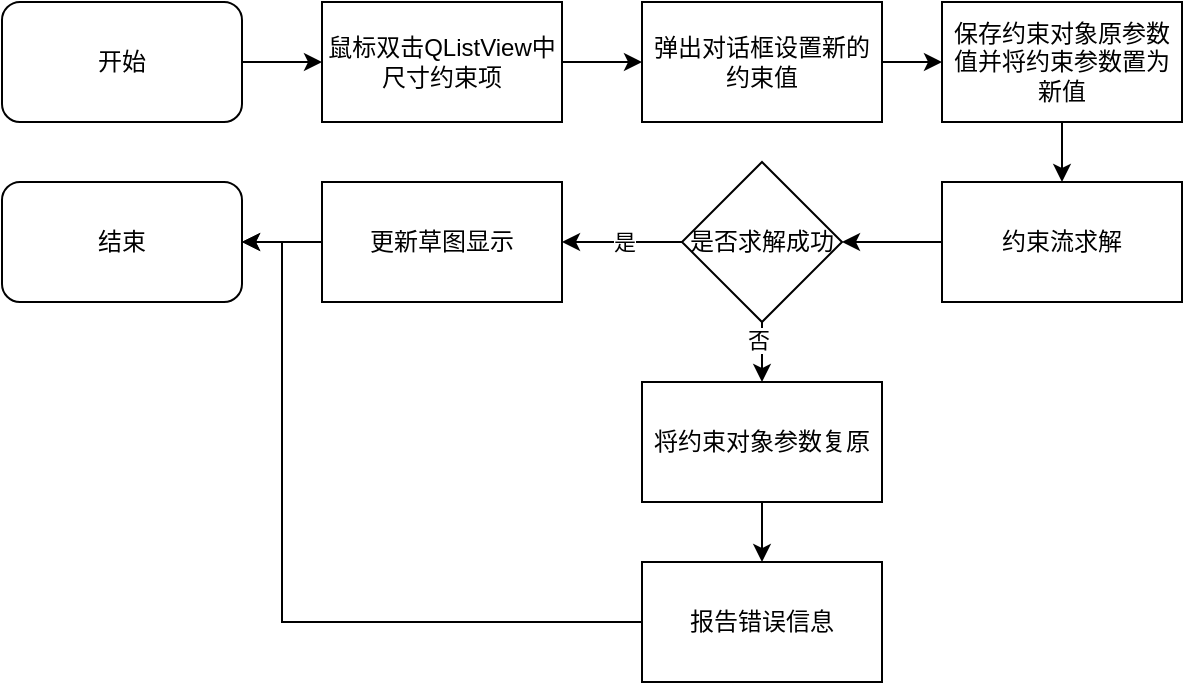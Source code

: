 <mxfile version="22.0.8" type="github">
  <diagram name="第 1 页" id="GzK9gZs1j2KBQpUl1mnI">
    <mxGraphModel dx="2117" dy="580" grid="1" gridSize="10" guides="1" tooltips="1" connect="1" arrows="1" fold="1" page="1" pageScale="1" pageWidth="827" pageHeight="1169" math="0" shadow="0">
      <root>
        <mxCell id="0" />
        <mxCell id="1" parent="0" />
        <mxCell id="oaIH6JeBifnL5qhLk9MS-11" style="edgeStyle=orthogonalEdgeStyle;rounded=0;orthogonalLoop=1;jettySize=auto;html=1;entryX=0;entryY=0.5;entryDx=0;entryDy=0;" edge="1" parent="1" source="oaIH6JeBifnL5qhLk9MS-1" target="oaIH6JeBifnL5qhLk9MS-2">
          <mxGeometry relative="1" as="geometry" />
        </mxCell>
        <mxCell id="oaIH6JeBifnL5qhLk9MS-1" value="开始" style="rounded=1;whiteSpace=wrap;html=1;" vertex="1" parent="1">
          <mxGeometry x="-40" y="140" width="120" height="60" as="geometry" />
        </mxCell>
        <mxCell id="oaIH6JeBifnL5qhLk9MS-12" style="edgeStyle=orthogonalEdgeStyle;rounded=0;orthogonalLoop=1;jettySize=auto;html=1;entryX=0;entryY=0.5;entryDx=0;entryDy=0;" edge="1" parent="1" source="oaIH6JeBifnL5qhLk9MS-2" target="oaIH6JeBifnL5qhLk9MS-3">
          <mxGeometry relative="1" as="geometry" />
        </mxCell>
        <mxCell id="oaIH6JeBifnL5qhLk9MS-2" value="鼠标双击QListView中尺寸约束项" style="rounded=0;whiteSpace=wrap;html=1;" vertex="1" parent="1">
          <mxGeometry x="120" y="140" width="120" height="60" as="geometry" />
        </mxCell>
        <mxCell id="oaIH6JeBifnL5qhLk9MS-13" style="edgeStyle=orthogonalEdgeStyle;rounded=0;orthogonalLoop=1;jettySize=auto;html=1;entryX=0;entryY=0.5;entryDx=0;entryDy=0;" edge="1" parent="1" source="oaIH6JeBifnL5qhLk9MS-3" target="oaIH6JeBifnL5qhLk9MS-7">
          <mxGeometry relative="1" as="geometry" />
        </mxCell>
        <mxCell id="oaIH6JeBifnL5qhLk9MS-3" value="弹出对话框设置新的约束值" style="rounded=0;whiteSpace=wrap;html=1;" vertex="1" parent="1">
          <mxGeometry x="280" y="140" width="120" height="60" as="geometry" />
        </mxCell>
        <mxCell id="oaIH6JeBifnL5qhLk9MS-15" style="edgeStyle=orthogonalEdgeStyle;rounded=0;orthogonalLoop=1;jettySize=auto;html=1;exitX=0;exitY=0.5;exitDx=0;exitDy=0;entryX=1;entryY=0.5;entryDx=0;entryDy=0;" edge="1" parent="1" source="oaIH6JeBifnL5qhLk9MS-4" target="oaIH6JeBifnL5qhLk9MS-5">
          <mxGeometry relative="1" as="geometry" />
        </mxCell>
        <mxCell id="oaIH6JeBifnL5qhLk9MS-4" value="约束流求解" style="rounded=0;whiteSpace=wrap;html=1;" vertex="1" parent="1">
          <mxGeometry x="430" y="230" width="120" height="60" as="geometry" />
        </mxCell>
        <mxCell id="oaIH6JeBifnL5qhLk9MS-16" style="edgeStyle=orthogonalEdgeStyle;rounded=0;orthogonalLoop=1;jettySize=auto;html=1;exitX=0;exitY=0.5;exitDx=0;exitDy=0;entryX=1;entryY=0.5;entryDx=0;entryDy=0;" edge="1" parent="1" source="oaIH6JeBifnL5qhLk9MS-5" target="oaIH6JeBifnL5qhLk9MS-6">
          <mxGeometry relative="1" as="geometry" />
        </mxCell>
        <mxCell id="oaIH6JeBifnL5qhLk9MS-21" value="是" style="edgeLabel;html=1;align=center;verticalAlign=middle;resizable=0;points=[];" vertex="1" connectable="0" parent="oaIH6JeBifnL5qhLk9MS-16">
          <mxGeometry x="-0.04" relative="1" as="geometry">
            <mxPoint as="offset" />
          </mxGeometry>
        </mxCell>
        <mxCell id="oaIH6JeBifnL5qhLk9MS-17" style="edgeStyle=orthogonalEdgeStyle;rounded=0;orthogonalLoop=1;jettySize=auto;html=1;exitX=0.5;exitY=1;exitDx=0;exitDy=0;" edge="1" parent="1" source="oaIH6JeBifnL5qhLk9MS-5" target="oaIH6JeBifnL5qhLk9MS-8">
          <mxGeometry relative="1" as="geometry" />
        </mxCell>
        <mxCell id="oaIH6JeBifnL5qhLk9MS-22" value="否" style="edgeLabel;html=1;align=center;verticalAlign=middle;resizable=0;points=[];" vertex="1" connectable="0" parent="oaIH6JeBifnL5qhLk9MS-17">
          <mxGeometry x="-0.664" y="-2" relative="1" as="geometry">
            <mxPoint as="offset" />
          </mxGeometry>
        </mxCell>
        <mxCell id="oaIH6JeBifnL5qhLk9MS-5" value="是否求解成功" style="rhombus;whiteSpace=wrap;html=1;" vertex="1" parent="1">
          <mxGeometry x="300" y="220" width="80" height="80" as="geometry" />
        </mxCell>
        <mxCell id="oaIH6JeBifnL5qhLk9MS-20" style="edgeStyle=orthogonalEdgeStyle;rounded=0;orthogonalLoop=1;jettySize=auto;html=1;" edge="1" parent="1" source="oaIH6JeBifnL5qhLk9MS-6" target="oaIH6JeBifnL5qhLk9MS-10">
          <mxGeometry relative="1" as="geometry" />
        </mxCell>
        <mxCell id="oaIH6JeBifnL5qhLk9MS-6" value="更新草图显示" style="rounded=0;whiteSpace=wrap;html=1;" vertex="1" parent="1">
          <mxGeometry x="120" y="230" width="120" height="60" as="geometry" />
        </mxCell>
        <mxCell id="oaIH6JeBifnL5qhLk9MS-14" style="edgeStyle=orthogonalEdgeStyle;rounded=0;orthogonalLoop=1;jettySize=auto;html=1;" edge="1" parent="1" source="oaIH6JeBifnL5qhLk9MS-7" target="oaIH6JeBifnL5qhLk9MS-4">
          <mxGeometry relative="1" as="geometry" />
        </mxCell>
        <mxCell id="oaIH6JeBifnL5qhLk9MS-7" value="保存约束对象原参数值并将约束参数置为新值" style="rounded=0;whiteSpace=wrap;html=1;" vertex="1" parent="1">
          <mxGeometry x="430" y="140" width="120" height="60" as="geometry" />
        </mxCell>
        <mxCell id="oaIH6JeBifnL5qhLk9MS-18" style="edgeStyle=orthogonalEdgeStyle;rounded=0;orthogonalLoop=1;jettySize=auto;html=1;exitX=0.5;exitY=1;exitDx=0;exitDy=0;entryX=0.5;entryY=0;entryDx=0;entryDy=0;" edge="1" parent="1" source="oaIH6JeBifnL5qhLk9MS-8" target="oaIH6JeBifnL5qhLk9MS-9">
          <mxGeometry relative="1" as="geometry" />
        </mxCell>
        <mxCell id="oaIH6JeBifnL5qhLk9MS-8" value="将约束对象参数复原" style="rounded=0;whiteSpace=wrap;html=1;" vertex="1" parent="1">
          <mxGeometry x="280" y="330" width="120" height="60" as="geometry" />
        </mxCell>
        <mxCell id="oaIH6JeBifnL5qhLk9MS-19" style="edgeStyle=orthogonalEdgeStyle;rounded=0;orthogonalLoop=1;jettySize=auto;html=1;entryX=1;entryY=0.5;entryDx=0;entryDy=0;" edge="1" parent="1" source="oaIH6JeBifnL5qhLk9MS-9" target="oaIH6JeBifnL5qhLk9MS-10">
          <mxGeometry relative="1" as="geometry">
            <Array as="points">
              <mxPoint x="100" y="450" />
              <mxPoint x="100" y="260" />
            </Array>
          </mxGeometry>
        </mxCell>
        <mxCell id="oaIH6JeBifnL5qhLk9MS-9" value="报告错误信息" style="rounded=0;whiteSpace=wrap;html=1;" vertex="1" parent="1">
          <mxGeometry x="280" y="420" width="120" height="60" as="geometry" />
        </mxCell>
        <mxCell id="oaIH6JeBifnL5qhLk9MS-10" value="结束" style="rounded=1;whiteSpace=wrap;html=1;" vertex="1" parent="1">
          <mxGeometry x="-40" y="230" width="120" height="60" as="geometry" />
        </mxCell>
      </root>
    </mxGraphModel>
  </diagram>
</mxfile>
